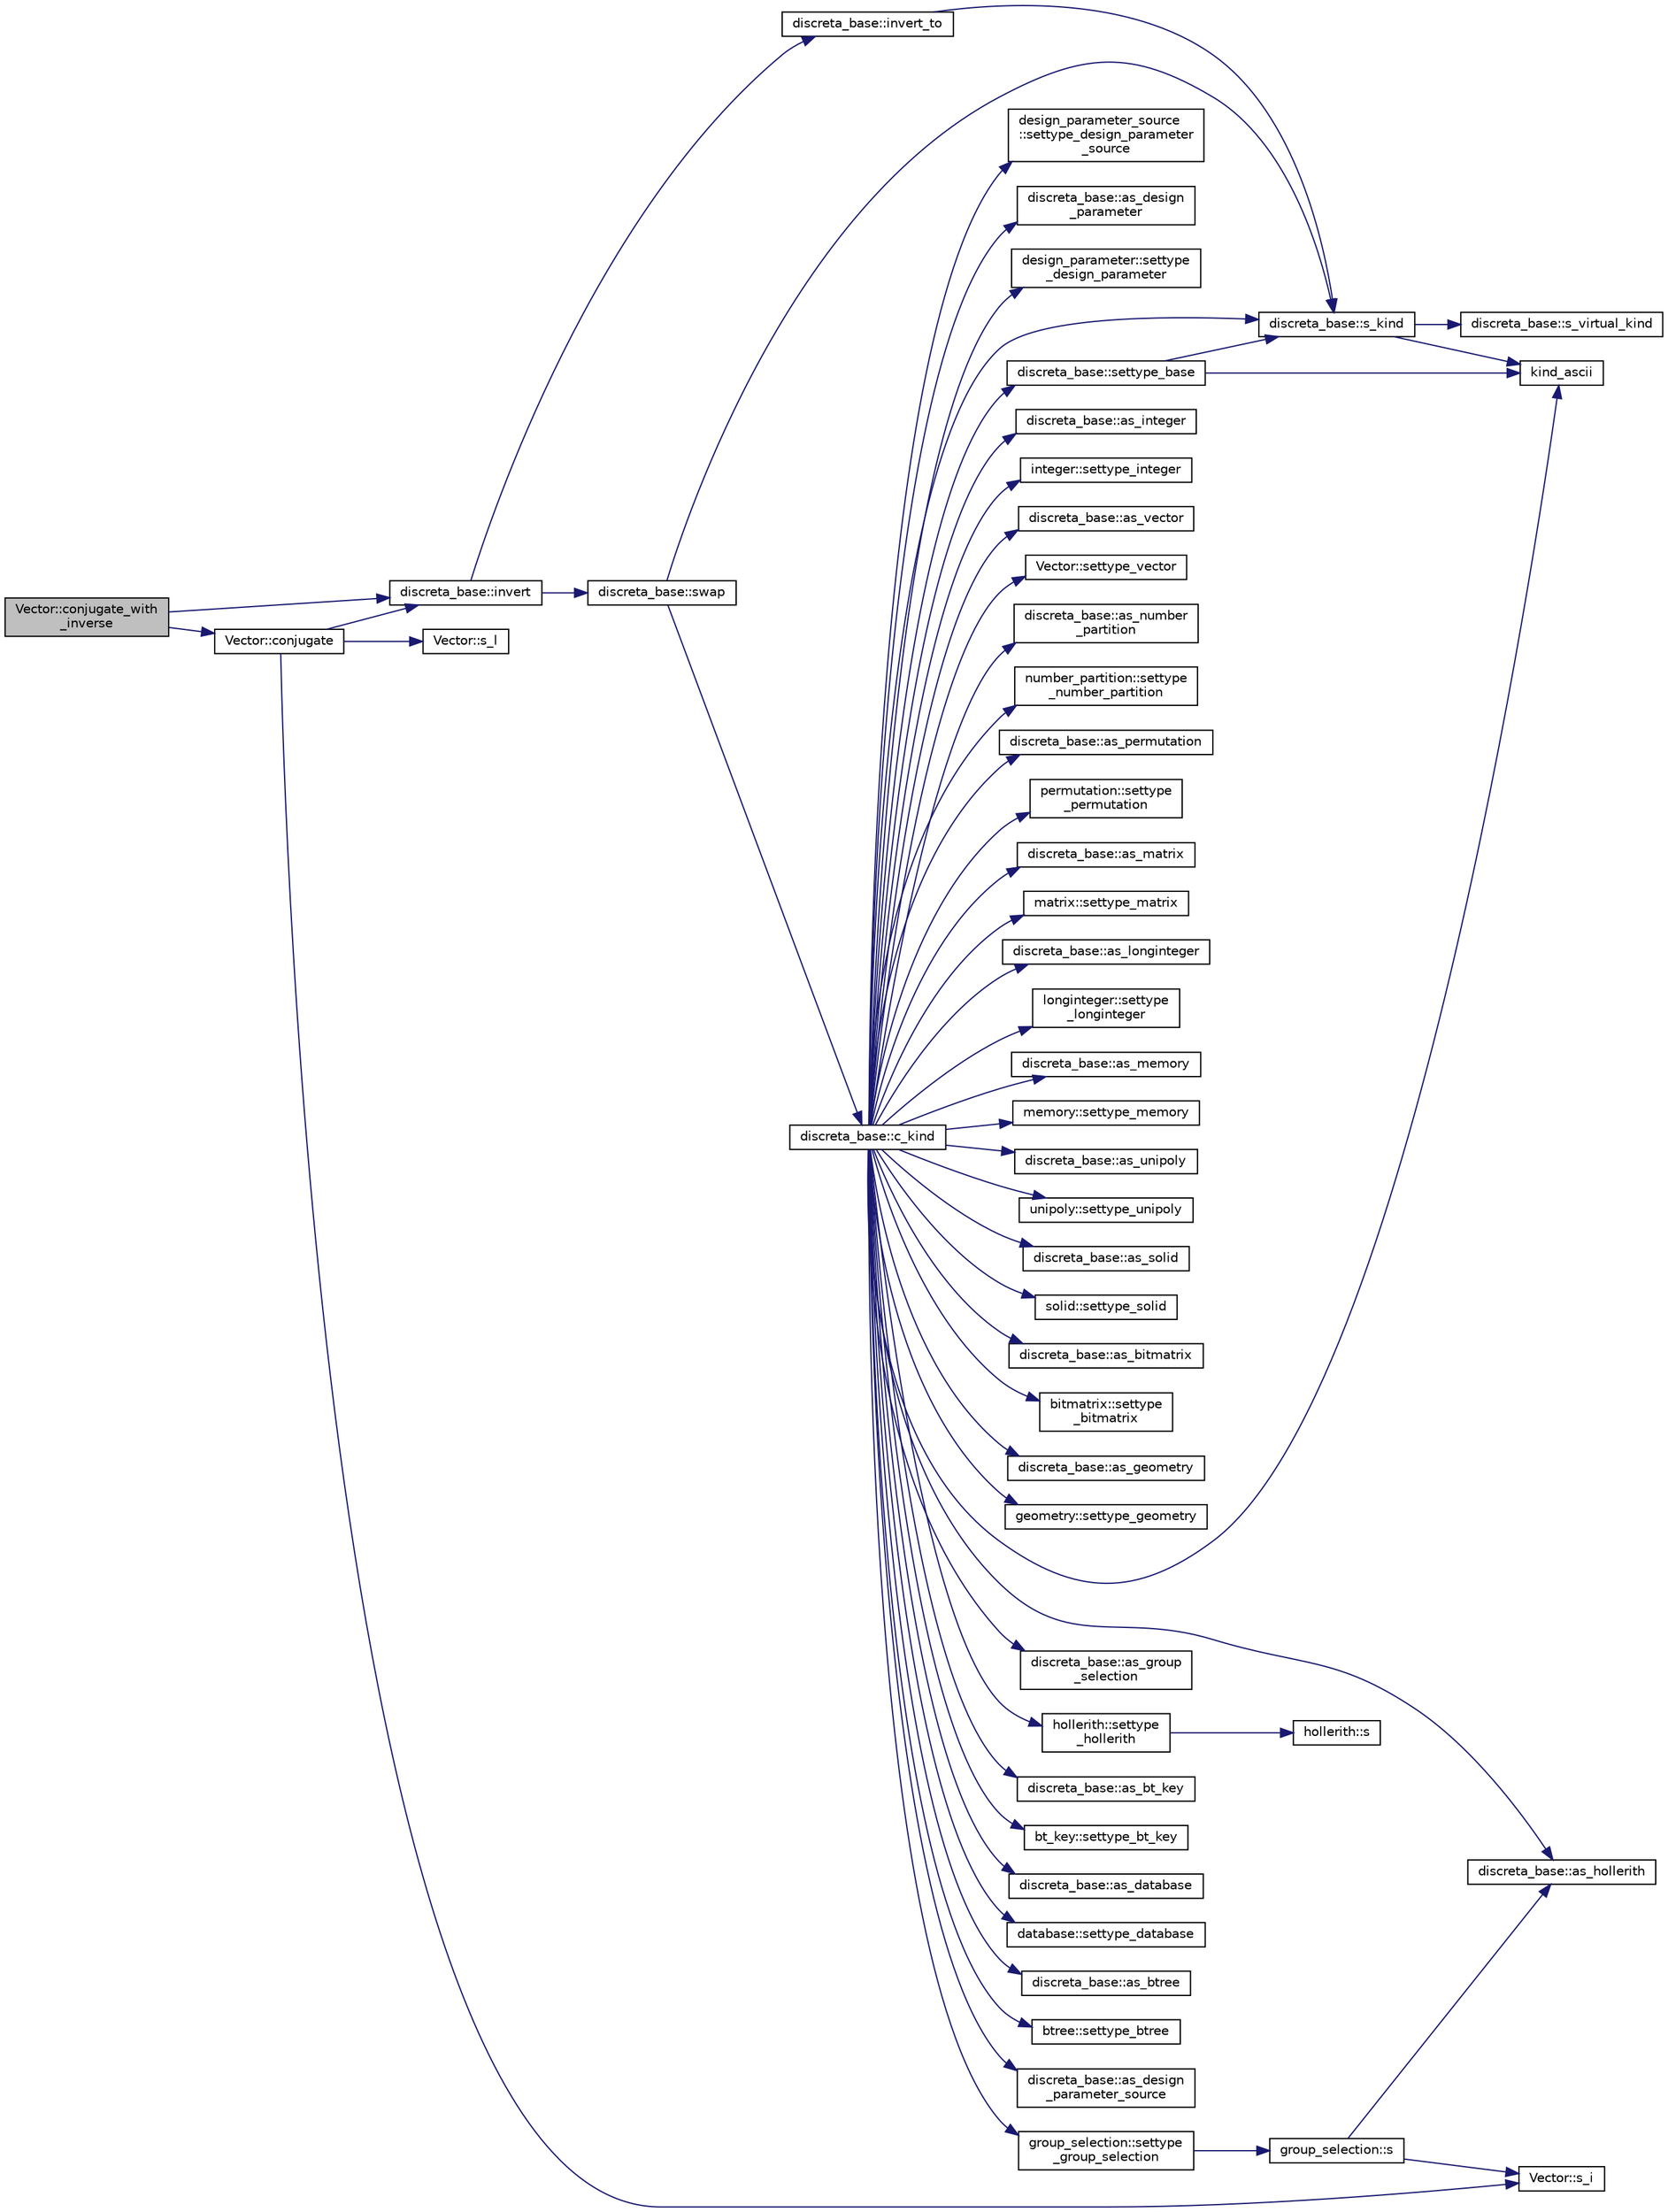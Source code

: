 digraph "Vector::conjugate_with_inverse"
{
  edge [fontname="Helvetica",fontsize="10",labelfontname="Helvetica",labelfontsize="10"];
  node [fontname="Helvetica",fontsize="10",shape=record];
  rankdir="LR";
  Node768 [label="Vector::conjugate_with\l_inverse",height=0.2,width=0.4,color="black", fillcolor="grey75", style="filled", fontcolor="black"];
  Node768 -> Node769 [color="midnightblue",fontsize="10",style="solid",fontname="Helvetica"];
  Node769 [label="discreta_base::invert",height=0.2,width=0.4,color="black", fillcolor="white", style="filled",URL="$d7/d71/classdiscreta__base.html#a3c415a064ce76e183f000912875dea74"];
  Node769 -> Node770 [color="midnightblue",fontsize="10",style="solid",fontname="Helvetica"];
  Node770 [label="discreta_base::invert_to",height=0.2,width=0.4,color="black", fillcolor="white", style="filled",URL="$d7/d71/classdiscreta__base.html#a874a5ffb467f3896604a3c9bdf0cca50"];
  Node770 -> Node771 [color="midnightblue",fontsize="10",style="solid",fontname="Helvetica"];
  Node771 [label="discreta_base::s_kind",height=0.2,width=0.4,color="black", fillcolor="white", style="filled",URL="$d7/d71/classdiscreta__base.html#a8a830025c74adbbc3362418a7c2ba157"];
  Node771 -> Node772 [color="midnightblue",fontsize="10",style="solid",fontname="Helvetica"];
  Node772 [label="discreta_base::s_virtual_kind",height=0.2,width=0.4,color="black", fillcolor="white", style="filled",URL="$d7/d71/classdiscreta__base.html#a52778a6d6943a468be083d0785d418fb"];
  Node771 -> Node773 [color="midnightblue",fontsize="10",style="solid",fontname="Helvetica"];
  Node773 [label="kind_ascii",height=0.2,width=0.4,color="black", fillcolor="white", style="filled",URL="$d9/d60/discreta_8h.html#ad0ce825a9f29bc6cec27e1b64cfe27bf"];
  Node769 -> Node774 [color="midnightblue",fontsize="10",style="solid",fontname="Helvetica"];
  Node774 [label="discreta_base::swap",height=0.2,width=0.4,color="black", fillcolor="white", style="filled",URL="$d7/d71/classdiscreta__base.html#a2e8acbb9d3476675dac5b6a583b0293e"];
  Node774 -> Node771 [color="midnightblue",fontsize="10",style="solid",fontname="Helvetica"];
  Node774 -> Node775 [color="midnightblue",fontsize="10",style="solid",fontname="Helvetica"];
  Node775 [label="discreta_base::c_kind",height=0.2,width=0.4,color="black", fillcolor="white", style="filled",URL="$d7/d71/classdiscreta__base.html#adc2ff61589c2d083688e7a43f333cb62"];
  Node775 -> Node776 [color="midnightblue",fontsize="10",style="solid",fontname="Helvetica"];
  Node776 [label="discreta_base::settype_base",height=0.2,width=0.4,color="black", fillcolor="white", style="filled",URL="$d7/d71/classdiscreta__base.html#a4f42899a89447d1c3993ea07c38f8ad4"];
  Node776 -> Node771 [color="midnightblue",fontsize="10",style="solid",fontname="Helvetica"];
  Node776 -> Node773 [color="midnightblue",fontsize="10",style="solid",fontname="Helvetica"];
  Node775 -> Node777 [color="midnightblue",fontsize="10",style="solid",fontname="Helvetica"];
  Node777 [label="discreta_base::as_integer",height=0.2,width=0.4,color="black", fillcolor="white", style="filled",URL="$d7/d71/classdiscreta__base.html#a00d7691eaf874fd283d942692fe8dd26"];
  Node775 -> Node778 [color="midnightblue",fontsize="10",style="solid",fontname="Helvetica"];
  Node778 [label="integer::settype_integer",height=0.2,width=0.4,color="black", fillcolor="white", style="filled",URL="$d0/de5/classinteger.html#a6265c65ef311229acd513d748faba796"];
  Node775 -> Node779 [color="midnightblue",fontsize="10",style="solid",fontname="Helvetica"];
  Node779 [label="discreta_base::as_vector",height=0.2,width=0.4,color="black", fillcolor="white", style="filled",URL="$d7/d71/classdiscreta__base.html#a7bdd6cae39c380b128ee9e17e42cf020"];
  Node775 -> Node780 [color="midnightblue",fontsize="10",style="solid",fontname="Helvetica"];
  Node780 [label="Vector::settype_vector",height=0.2,width=0.4,color="black", fillcolor="white", style="filled",URL="$d5/db2/class_vector.html#a34e0d00b18c051f23904a8429fa6c8b4"];
  Node775 -> Node781 [color="midnightblue",fontsize="10",style="solid",fontname="Helvetica"];
  Node781 [label="discreta_base::as_number\l_partition",height=0.2,width=0.4,color="black", fillcolor="white", style="filled",URL="$d7/d71/classdiscreta__base.html#a307aa09de0e925d46697707968ffab00"];
  Node775 -> Node782 [color="midnightblue",fontsize="10",style="solid",fontname="Helvetica"];
  Node782 [label="number_partition::settype\l_number_partition",height=0.2,width=0.4,color="black", fillcolor="white", style="filled",URL="$df/d50/classnumber__partition.html#a3aaec1b557758f643ffc8555bbc358be"];
  Node775 -> Node783 [color="midnightblue",fontsize="10",style="solid",fontname="Helvetica"];
  Node783 [label="discreta_base::as_permutation",height=0.2,width=0.4,color="black", fillcolor="white", style="filled",URL="$d7/d71/classdiscreta__base.html#aa4e72f36a82984239b12ae831e131098"];
  Node775 -> Node784 [color="midnightblue",fontsize="10",style="solid",fontname="Helvetica"];
  Node784 [label="permutation::settype\l_permutation",height=0.2,width=0.4,color="black", fillcolor="white", style="filled",URL="$d0/d08/classpermutation.html#af1eea29f86195cede9562e444664c28c"];
  Node775 -> Node785 [color="midnightblue",fontsize="10",style="solid",fontname="Helvetica"];
  Node785 [label="discreta_base::as_matrix",height=0.2,width=0.4,color="black", fillcolor="white", style="filled",URL="$d7/d71/classdiscreta__base.html#ae4d7f56d917a4707b838fbffde6467ff"];
  Node775 -> Node786 [color="midnightblue",fontsize="10",style="solid",fontname="Helvetica"];
  Node786 [label="matrix::settype_matrix",height=0.2,width=0.4,color="black", fillcolor="white", style="filled",URL="$d1/d8d/classmatrix.html#a1780283a64a789e4084d792683d276bb"];
  Node775 -> Node787 [color="midnightblue",fontsize="10",style="solid",fontname="Helvetica"];
  Node787 [label="discreta_base::as_longinteger",height=0.2,width=0.4,color="black", fillcolor="white", style="filled",URL="$d7/d71/classdiscreta__base.html#a20a094639eb711b10c8694c51937f7cd"];
  Node775 -> Node788 [color="midnightblue",fontsize="10",style="solid",fontname="Helvetica"];
  Node788 [label="longinteger::settype\l_longinteger",height=0.2,width=0.4,color="black", fillcolor="white", style="filled",URL="$d3/d71/classlonginteger.html#ae5f811ece8df31b9ff114368a18e1dc5"];
  Node775 -> Node789 [color="midnightblue",fontsize="10",style="solid",fontname="Helvetica"];
  Node789 [label="discreta_base::as_memory",height=0.2,width=0.4,color="black", fillcolor="white", style="filled",URL="$d7/d71/classdiscreta__base.html#ad94b2d7dce0cd4fa22db57f6e79c4bd2"];
  Node775 -> Node790 [color="midnightblue",fontsize="10",style="solid",fontname="Helvetica"];
  Node790 [label="memory::settype_memory",height=0.2,width=0.4,color="black", fillcolor="white", style="filled",URL="$d8/d99/classmemory.html#a33aae277f9b8fe36b02e9d5da895451b"];
  Node775 -> Node791 [color="midnightblue",fontsize="10",style="solid",fontname="Helvetica"];
  Node791 [label="discreta_base::as_unipoly",height=0.2,width=0.4,color="black", fillcolor="white", style="filled",URL="$d7/d71/classdiscreta__base.html#ad50d8027f039fe5c2478cddb243adc9d"];
  Node775 -> Node792 [color="midnightblue",fontsize="10",style="solid",fontname="Helvetica"];
  Node792 [label="unipoly::settype_unipoly",height=0.2,width=0.4,color="black", fillcolor="white", style="filled",URL="$d1/d89/classunipoly.html#a8db854fcc85c5e1150b1f1b1c005c95b"];
  Node775 -> Node793 [color="midnightblue",fontsize="10",style="solid",fontname="Helvetica"];
  Node793 [label="discreta_base::as_solid",height=0.2,width=0.4,color="black", fillcolor="white", style="filled",URL="$d7/d71/classdiscreta__base.html#a1fc5f2b85ec97ab0a69dd64903c970a5"];
  Node775 -> Node794 [color="midnightblue",fontsize="10",style="solid",fontname="Helvetica"];
  Node794 [label="solid::settype_solid",height=0.2,width=0.4,color="black", fillcolor="white", style="filled",URL="$d8/def/classsolid.html#a775bd4821f75a8aee4ea3d4335ff90e0"];
  Node775 -> Node795 [color="midnightblue",fontsize="10",style="solid",fontname="Helvetica"];
  Node795 [label="discreta_base::as_bitmatrix",height=0.2,width=0.4,color="black", fillcolor="white", style="filled",URL="$d7/d71/classdiscreta__base.html#a071ad54ea8ef6c9d1d15f532e5a76df6"];
  Node775 -> Node796 [color="midnightblue",fontsize="10",style="solid",fontname="Helvetica"];
  Node796 [label="bitmatrix::settype\l_bitmatrix",height=0.2,width=0.4,color="black", fillcolor="white", style="filled",URL="$de/dc8/classbitmatrix.html#acb571d947f9526665ebbdc0ce3e2a973"];
  Node775 -> Node797 [color="midnightblue",fontsize="10",style="solid",fontname="Helvetica"];
  Node797 [label="discreta_base::as_geometry",height=0.2,width=0.4,color="black", fillcolor="white", style="filled",URL="$d7/d71/classdiscreta__base.html#a38fc7b4cdd830703e9d87354b79bc5c8"];
  Node775 -> Node798 [color="midnightblue",fontsize="10",style="solid",fontname="Helvetica"];
  Node798 [label="geometry::settype_geometry",height=0.2,width=0.4,color="black", fillcolor="white", style="filled",URL="$da/d44/classgeometry.html#ab4a336baba6a3f56f5ffa053a5be5ba7"];
  Node775 -> Node799 [color="midnightblue",fontsize="10",style="solid",fontname="Helvetica"];
  Node799 [label="discreta_base::as_hollerith",height=0.2,width=0.4,color="black", fillcolor="white", style="filled",URL="$d7/d71/classdiscreta__base.html#a3e66f82711f314710107e2f29e589690"];
  Node775 -> Node800 [color="midnightblue",fontsize="10",style="solid",fontname="Helvetica"];
  Node800 [label="hollerith::settype\l_hollerith",height=0.2,width=0.4,color="black", fillcolor="white", style="filled",URL="$d8/d99/classhollerith.html#a23bbd4acfc88a0e90f1245f243f51f76"];
  Node800 -> Node801 [color="midnightblue",fontsize="10",style="solid",fontname="Helvetica"];
  Node801 [label="hollerith::s",height=0.2,width=0.4,color="black", fillcolor="white", style="filled",URL="$d8/d99/classhollerith.html#af61fce2d06f211b25fe3838e4dfee77a"];
  Node775 -> Node802 [color="midnightblue",fontsize="10",style="solid",fontname="Helvetica"];
  Node802 [label="discreta_base::as_group\l_selection",height=0.2,width=0.4,color="black", fillcolor="white", style="filled",URL="$d7/d71/classdiscreta__base.html#aae1bac4883c567718bef9fb610abbdc8"];
  Node775 -> Node803 [color="midnightblue",fontsize="10",style="solid",fontname="Helvetica"];
  Node803 [label="group_selection::settype\l_group_selection",height=0.2,width=0.4,color="black", fillcolor="white", style="filled",URL="$d6/db0/classgroup__selection.html#a015ed73b7b8d784bedd4d11ac1fc0ec1"];
  Node803 -> Node804 [color="midnightblue",fontsize="10",style="solid",fontname="Helvetica"];
  Node804 [label="group_selection::s",height=0.2,width=0.4,color="black", fillcolor="white", style="filled",URL="$d6/db0/classgroup__selection.html#a686cb0c6a3a040796b112b8007ea8223"];
  Node804 -> Node805 [color="midnightblue",fontsize="10",style="solid",fontname="Helvetica"];
  Node805 [label="Vector::s_i",height=0.2,width=0.4,color="black", fillcolor="white", style="filled",URL="$d5/db2/class_vector.html#a1c4fe1752523df8119f70dd550244871"];
  Node804 -> Node799 [color="midnightblue",fontsize="10",style="solid",fontname="Helvetica"];
  Node775 -> Node806 [color="midnightblue",fontsize="10",style="solid",fontname="Helvetica"];
  Node806 [label="discreta_base::as_bt_key",height=0.2,width=0.4,color="black", fillcolor="white", style="filled",URL="$d7/d71/classdiscreta__base.html#a2734c6e08dca17cf6588bd5064ec1b9f"];
  Node775 -> Node807 [color="midnightblue",fontsize="10",style="solid",fontname="Helvetica"];
  Node807 [label="bt_key::settype_bt_key",height=0.2,width=0.4,color="black", fillcolor="white", style="filled",URL="$d1/de5/classbt__key.html#a352bb10beb7c789d8d29373035824800"];
  Node775 -> Node808 [color="midnightblue",fontsize="10",style="solid",fontname="Helvetica"];
  Node808 [label="discreta_base::as_database",height=0.2,width=0.4,color="black", fillcolor="white", style="filled",URL="$d7/d71/classdiscreta__base.html#ab055d39d58210a2b03ba3d33703b09a9"];
  Node775 -> Node809 [color="midnightblue",fontsize="10",style="solid",fontname="Helvetica"];
  Node809 [label="database::settype_database",height=0.2,width=0.4,color="black", fillcolor="white", style="filled",URL="$db/d72/classdatabase.html#a014639aa001462e480eb1f3984839b72"];
  Node775 -> Node810 [color="midnightblue",fontsize="10",style="solid",fontname="Helvetica"];
  Node810 [label="discreta_base::as_btree",height=0.2,width=0.4,color="black", fillcolor="white", style="filled",URL="$d7/d71/classdiscreta__base.html#a78e76674cef2ec113c17989c11288778"];
  Node775 -> Node811 [color="midnightblue",fontsize="10",style="solid",fontname="Helvetica"];
  Node811 [label="btree::settype_btree",height=0.2,width=0.4,color="black", fillcolor="white", style="filled",URL="$dd/db0/classbtree.html#a5a1b9773c848908a6050cc733d2d9780"];
  Node775 -> Node812 [color="midnightblue",fontsize="10",style="solid",fontname="Helvetica"];
  Node812 [label="discreta_base::as_design\l_parameter_source",height=0.2,width=0.4,color="black", fillcolor="white", style="filled",URL="$d7/d71/classdiscreta__base.html#a59cbf837c6582ded5bc586265d13d81a"];
  Node775 -> Node813 [color="midnightblue",fontsize="10",style="solid",fontname="Helvetica"];
  Node813 [label="design_parameter_source\l::settype_design_parameter\l_source",height=0.2,width=0.4,color="black", fillcolor="white", style="filled",URL="$df/d4b/classdesign__parameter__source.html#a3af3b851df87bd1661fb9c9ce18822c8"];
  Node775 -> Node814 [color="midnightblue",fontsize="10",style="solid",fontname="Helvetica"];
  Node814 [label="discreta_base::as_design\l_parameter",height=0.2,width=0.4,color="black", fillcolor="white", style="filled",URL="$d7/d71/classdiscreta__base.html#aab24ff38ea1c5471ab3de42e014d0f2a"];
  Node775 -> Node815 [color="midnightblue",fontsize="10",style="solid",fontname="Helvetica"];
  Node815 [label="design_parameter::settype\l_design_parameter",height=0.2,width=0.4,color="black", fillcolor="white", style="filled",URL="$da/d94/classdesign__parameter.html#a8b19d277f2b7d09c2531a527dfc0359e"];
  Node775 -> Node773 [color="midnightblue",fontsize="10",style="solid",fontname="Helvetica"];
  Node775 -> Node771 [color="midnightblue",fontsize="10",style="solid",fontname="Helvetica"];
  Node768 -> Node816 [color="midnightblue",fontsize="10",style="solid",fontname="Helvetica"];
  Node816 [label="Vector::conjugate",height=0.2,width=0.4,color="black", fillcolor="white", style="filled",URL="$d5/db2/class_vector.html#a477bb8091a6946d25d1c7b2e32c9a474"];
  Node816 -> Node769 [color="midnightblue",fontsize="10",style="solid",fontname="Helvetica"];
  Node816 -> Node817 [color="midnightblue",fontsize="10",style="solid",fontname="Helvetica"];
  Node817 [label="Vector::s_l",height=0.2,width=0.4,color="black", fillcolor="white", style="filled",URL="$d5/db2/class_vector.html#ad2dc082288f858d22a528832289e0704"];
  Node816 -> Node805 [color="midnightblue",fontsize="10",style="solid",fontname="Helvetica"];
}
